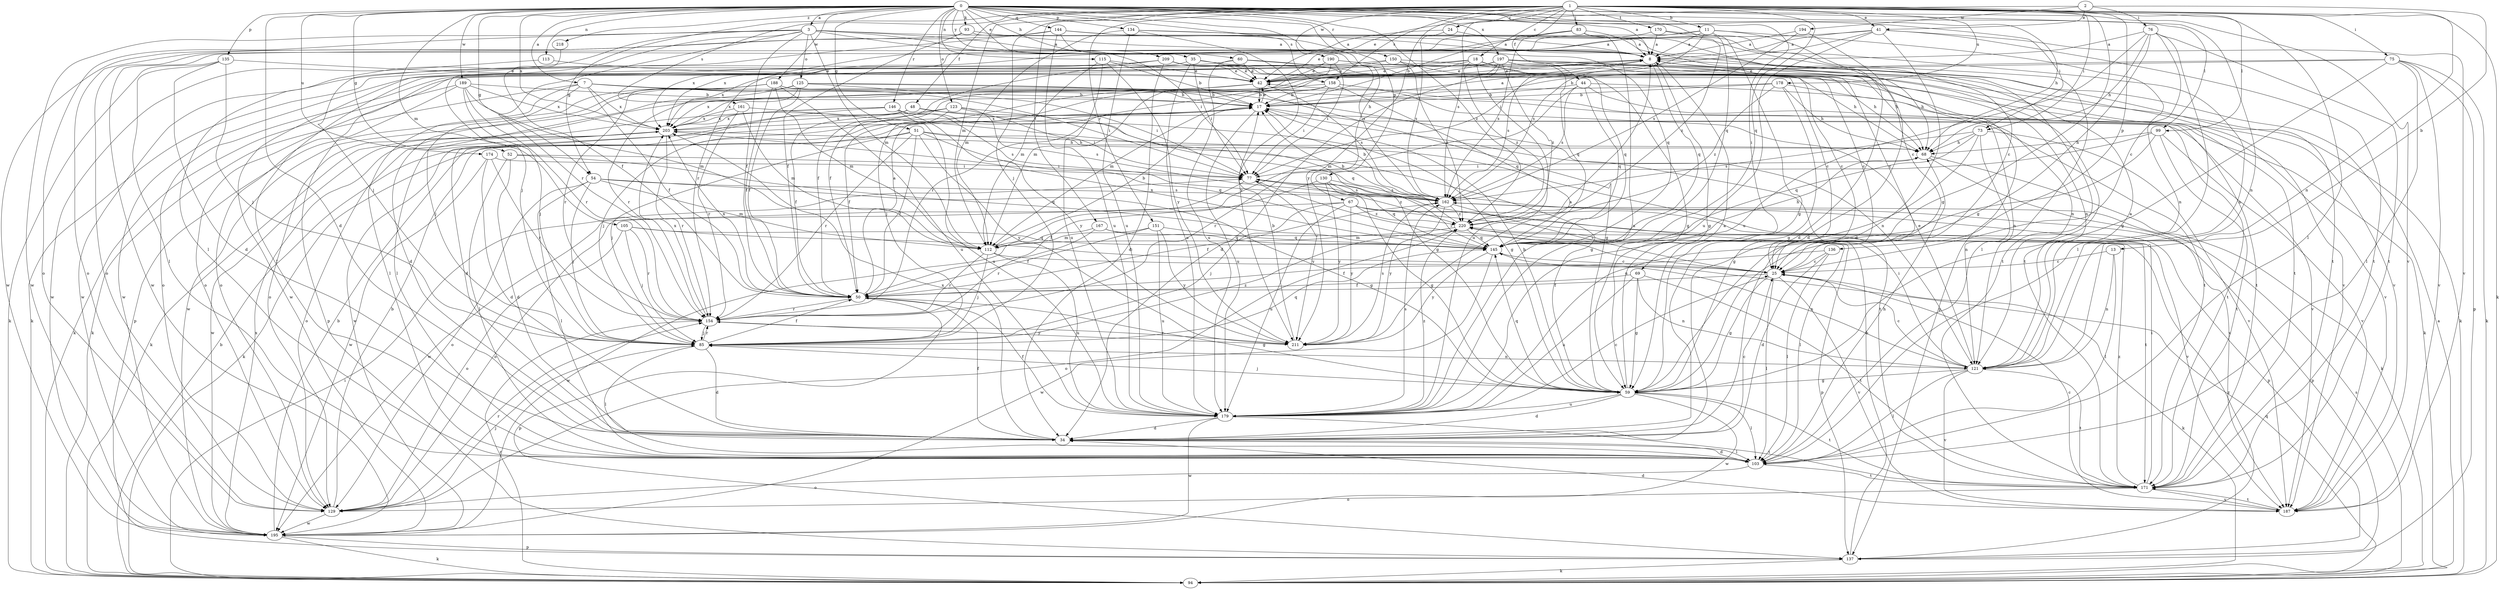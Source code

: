 strict digraph  {
0;
1;
2;
3;
7;
8;
11;
13;
17;
18;
24;
25;
34;
35;
41;
42;
44;
48;
50;
51;
52;
54;
59;
60;
67;
68;
69;
73;
75;
76;
77;
83;
85;
93;
94;
99;
103;
105;
112;
113;
115;
121;
123;
125;
129;
130;
134;
135;
136;
137;
144;
145;
146;
150;
151;
154;
158;
161;
162;
167;
170;
171;
174;
178;
179;
187;
188;
189;
190;
194;
195;
197;
203;
209;
211;
218;
220;
0 -> 3  [label=a];
0 -> 7  [label=a];
0 -> 8  [label=a];
0 -> 34  [label=d];
0 -> 35  [label=e];
0 -> 51  [label=g];
0 -> 52  [label=g];
0 -> 54  [label=g];
0 -> 60  [label=h];
0 -> 67  [label=h];
0 -> 68  [label=h];
0 -> 69  [label=i];
0 -> 73  [label=i];
0 -> 93  [label=k];
0 -> 99  [label=l];
0 -> 105  [label=m];
0 -> 113  [label=n];
0 -> 115  [label=n];
0 -> 121  [label=n];
0 -> 123  [label=o];
0 -> 130  [label=p];
0 -> 134  [label=p];
0 -> 135  [label=p];
0 -> 144  [label=q];
0 -> 145  [label=q];
0 -> 146  [label=r];
0 -> 150  [label=r];
0 -> 158  [label=s];
0 -> 174  [label=u];
0 -> 187  [label=v];
0 -> 188  [label=w];
0 -> 189  [label=w];
0 -> 197  [label=x];
0 -> 203  [label=x];
0 -> 209  [label=y];
0 -> 218  [label=z];
0 -> 220  [label=z];
1 -> 11  [label=b];
1 -> 18  [label=c];
1 -> 24  [label=c];
1 -> 41  [label=e];
1 -> 44  [label=f];
1 -> 48  [label=f];
1 -> 54  [label=g];
1 -> 59  [label=g];
1 -> 73  [label=i];
1 -> 75  [label=i];
1 -> 83  [label=j];
1 -> 85  [label=j];
1 -> 94  [label=k];
1 -> 99  [label=l];
1 -> 103  [label=l];
1 -> 112  [label=m];
1 -> 121  [label=n];
1 -> 136  [label=p];
1 -> 145  [label=q];
1 -> 151  [label=r];
1 -> 158  [label=s];
1 -> 161  [label=s];
1 -> 162  [label=s];
1 -> 167  [label=t];
1 -> 170  [label=t];
1 -> 178  [label=u];
1 -> 190  [label=w];
1 -> 211  [label=y];
2 -> 13  [label=b];
2 -> 41  [label=e];
2 -> 42  [label=e];
2 -> 76  [label=i];
2 -> 194  [label=w];
3 -> 8  [label=a];
3 -> 50  [label=f];
3 -> 77  [label=i];
3 -> 85  [label=j];
3 -> 103  [label=l];
3 -> 112  [label=m];
3 -> 125  [label=o];
3 -> 129  [label=o];
3 -> 145  [label=q];
3 -> 154  [label=r];
3 -> 171  [label=t];
3 -> 195  [label=w];
7 -> 17  [label=b];
7 -> 50  [label=f];
7 -> 77  [label=i];
7 -> 85  [label=j];
7 -> 94  [label=k];
7 -> 103  [label=l];
7 -> 121  [label=n];
7 -> 203  [label=x];
8 -> 42  [label=e];
8 -> 59  [label=g];
8 -> 68  [label=h];
8 -> 129  [label=o];
8 -> 145  [label=q];
8 -> 162  [label=s];
11 -> 8  [label=a];
11 -> 34  [label=d];
11 -> 42  [label=e];
11 -> 59  [label=g];
11 -> 121  [label=n];
11 -> 154  [label=r];
11 -> 162  [label=s];
13 -> 25  [label=c];
13 -> 103  [label=l];
13 -> 121  [label=n];
17 -> 8  [label=a];
17 -> 42  [label=e];
17 -> 171  [label=t];
17 -> 179  [label=u];
17 -> 203  [label=x];
18 -> 25  [label=c];
18 -> 42  [label=e];
18 -> 129  [label=o];
18 -> 145  [label=q];
18 -> 154  [label=r];
18 -> 179  [label=u];
18 -> 220  [label=z];
24 -> 8  [label=a];
24 -> 129  [label=o];
24 -> 162  [label=s];
25 -> 50  [label=f];
25 -> 59  [label=g];
25 -> 77  [label=i];
25 -> 94  [label=k];
25 -> 103  [label=l];
25 -> 187  [label=v];
34 -> 25  [label=c];
34 -> 50  [label=f];
34 -> 103  [label=l];
34 -> 203  [label=x];
35 -> 42  [label=e];
35 -> 77  [label=i];
35 -> 121  [label=n];
35 -> 179  [label=u];
35 -> 203  [label=x];
41 -> 8  [label=a];
41 -> 34  [label=d];
41 -> 77  [label=i];
41 -> 171  [label=t];
41 -> 179  [label=u];
41 -> 187  [label=v];
41 -> 195  [label=w];
42 -> 17  [label=b];
42 -> 85  [label=j];
42 -> 162  [label=s];
42 -> 203  [label=x];
44 -> 17  [label=b];
44 -> 112  [label=m];
44 -> 145  [label=q];
44 -> 162  [label=s];
44 -> 171  [label=t];
44 -> 187  [label=v];
48 -> 50  [label=f];
48 -> 59  [label=g];
48 -> 187  [label=v];
48 -> 195  [label=w];
48 -> 203  [label=x];
50 -> 8  [label=a];
50 -> 59  [label=g];
50 -> 137  [label=p];
50 -> 154  [label=r];
50 -> 203  [label=x];
51 -> 50  [label=f];
51 -> 68  [label=h];
51 -> 85  [label=j];
51 -> 94  [label=k];
51 -> 145  [label=q];
51 -> 154  [label=r];
51 -> 171  [label=t];
51 -> 211  [label=y];
52 -> 34  [label=d];
52 -> 77  [label=i];
52 -> 103  [label=l];
52 -> 145  [label=q];
54 -> 59  [label=g];
54 -> 85  [label=j];
54 -> 103  [label=l];
54 -> 112  [label=m];
54 -> 129  [label=o];
54 -> 162  [label=s];
59 -> 8  [label=a];
59 -> 17  [label=b];
59 -> 34  [label=d];
59 -> 85  [label=j];
59 -> 103  [label=l];
59 -> 145  [label=q];
59 -> 171  [label=t];
59 -> 179  [label=u];
59 -> 195  [label=w];
60 -> 25  [label=c];
60 -> 42  [label=e];
60 -> 94  [label=k];
60 -> 121  [label=n];
60 -> 179  [label=u];
67 -> 85  [label=j];
67 -> 129  [label=o];
67 -> 137  [label=p];
67 -> 171  [label=t];
67 -> 179  [label=u];
67 -> 187  [label=v];
67 -> 211  [label=y];
67 -> 220  [label=z];
68 -> 77  [label=i];
68 -> 94  [label=k];
68 -> 187  [label=v];
69 -> 50  [label=f];
69 -> 59  [label=g];
69 -> 121  [label=n];
69 -> 171  [label=t];
69 -> 179  [label=u];
73 -> 59  [label=g];
73 -> 68  [label=h];
73 -> 121  [label=n];
73 -> 145  [label=q];
73 -> 162  [label=s];
73 -> 187  [label=v];
75 -> 17  [label=b];
75 -> 42  [label=e];
75 -> 59  [label=g];
75 -> 94  [label=k];
75 -> 103  [label=l];
75 -> 137  [label=p];
75 -> 187  [label=v];
76 -> 8  [label=a];
76 -> 25  [label=c];
76 -> 59  [label=g];
76 -> 68  [label=h];
76 -> 103  [label=l];
76 -> 171  [label=t];
76 -> 179  [label=u];
77 -> 162  [label=s];
77 -> 195  [label=w];
77 -> 211  [label=y];
77 -> 220  [label=z];
83 -> 8  [label=a];
83 -> 17  [label=b];
83 -> 25  [label=c];
83 -> 103  [label=l];
83 -> 162  [label=s];
83 -> 179  [label=u];
83 -> 203  [label=x];
85 -> 34  [label=d];
85 -> 50  [label=f];
85 -> 103  [label=l];
85 -> 121  [label=n];
85 -> 145  [label=q];
85 -> 154  [label=r];
85 -> 220  [label=z];
93 -> 8  [label=a];
93 -> 50  [label=f];
93 -> 129  [label=o];
93 -> 171  [label=t];
94 -> 8  [label=a];
94 -> 17  [label=b];
94 -> 77  [label=i];
94 -> 145  [label=q];
94 -> 154  [label=r];
94 -> 162  [label=s];
99 -> 68  [label=h];
99 -> 154  [label=r];
99 -> 171  [label=t];
99 -> 179  [label=u];
99 -> 187  [label=v];
103 -> 34  [label=d];
103 -> 68  [label=h];
103 -> 129  [label=o];
103 -> 171  [label=t];
105 -> 25  [label=c];
105 -> 85  [label=j];
105 -> 129  [label=o];
105 -> 145  [label=q];
105 -> 154  [label=r];
112 -> 17  [label=b];
112 -> 85  [label=j];
112 -> 121  [label=n];
112 -> 154  [label=r];
112 -> 179  [label=u];
113 -> 42  [label=e];
113 -> 195  [label=w];
115 -> 17  [label=b];
115 -> 42  [label=e];
115 -> 112  [label=m];
115 -> 179  [label=u];
115 -> 211  [label=y];
121 -> 8  [label=a];
121 -> 25  [label=c];
121 -> 42  [label=e];
121 -> 59  [label=g];
121 -> 77  [label=i];
121 -> 103  [label=l];
121 -> 171  [label=t];
121 -> 187  [label=v];
123 -> 50  [label=f];
123 -> 77  [label=i];
123 -> 85  [label=j];
123 -> 145  [label=q];
123 -> 162  [label=s];
123 -> 203  [label=x];
125 -> 17  [label=b];
125 -> 50  [label=f];
125 -> 77  [label=i];
125 -> 103  [label=l];
125 -> 154  [label=r];
125 -> 171  [label=t];
125 -> 195  [label=w];
129 -> 17  [label=b];
129 -> 85  [label=j];
129 -> 154  [label=r];
129 -> 195  [label=w];
130 -> 50  [label=f];
130 -> 59  [label=g];
130 -> 145  [label=q];
130 -> 162  [label=s];
130 -> 211  [label=y];
134 -> 8  [label=a];
134 -> 25  [label=c];
134 -> 112  [label=m];
134 -> 179  [label=u];
134 -> 211  [label=y];
135 -> 34  [label=d];
135 -> 42  [label=e];
135 -> 85  [label=j];
135 -> 94  [label=k];
135 -> 103  [label=l];
136 -> 25  [label=c];
136 -> 34  [label=d];
136 -> 50  [label=f];
136 -> 103  [label=l];
137 -> 17  [label=b];
137 -> 94  [label=k];
137 -> 220  [label=z];
144 -> 8  [label=a];
144 -> 85  [label=j];
144 -> 162  [label=s];
144 -> 171  [label=t];
144 -> 179  [label=u];
144 -> 195  [label=w];
145 -> 25  [label=c];
145 -> 68  [label=h];
145 -> 195  [label=w];
145 -> 203  [label=x];
145 -> 211  [label=y];
146 -> 34  [label=d];
146 -> 59  [label=g];
146 -> 94  [label=k];
146 -> 162  [label=s];
146 -> 179  [label=u];
146 -> 203  [label=x];
146 -> 211  [label=y];
150 -> 25  [label=c];
150 -> 42  [label=e];
150 -> 68  [label=h];
150 -> 195  [label=w];
150 -> 220  [label=z];
151 -> 50  [label=f];
151 -> 112  [label=m];
151 -> 145  [label=q];
151 -> 179  [label=u];
151 -> 211  [label=y];
154 -> 85  [label=j];
154 -> 203  [label=x];
154 -> 211  [label=y];
158 -> 17  [label=b];
158 -> 77  [label=i];
158 -> 94  [label=k];
158 -> 112  [label=m];
158 -> 145  [label=q];
158 -> 203  [label=x];
161 -> 59  [label=g];
161 -> 112  [label=m];
161 -> 154  [label=r];
161 -> 203  [label=x];
162 -> 17  [label=b];
162 -> 25  [label=c];
162 -> 50  [label=f];
162 -> 137  [label=p];
162 -> 211  [label=y];
162 -> 220  [label=z];
167 -> 103  [label=l];
167 -> 145  [label=q];
167 -> 154  [label=r];
167 -> 195  [label=w];
170 -> 8  [label=a];
170 -> 121  [label=n];
170 -> 203  [label=x];
170 -> 220  [label=z];
171 -> 77  [label=i];
171 -> 129  [label=o];
171 -> 187  [label=v];
171 -> 220  [label=z];
174 -> 34  [label=d];
174 -> 77  [label=i];
174 -> 154  [label=r];
174 -> 195  [label=w];
178 -> 17  [label=b];
178 -> 59  [label=g];
178 -> 68  [label=h];
178 -> 121  [label=n];
178 -> 129  [label=o];
178 -> 220  [label=z];
179 -> 25  [label=c];
179 -> 34  [label=d];
179 -> 50  [label=f];
179 -> 162  [label=s];
179 -> 171  [label=t];
179 -> 195  [label=w];
179 -> 220  [label=z];
187 -> 25  [label=c];
187 -> 34  [label=d];
187 -> 171  [label=t];
188 -> 17  [label=b];
188 -> 34  [label=d];
188 -> 50  [label=f];
188 -> 59  [label=g];
188 -> 112  [label=m];
188 -> 137  [label=p];
188 -> 154  [label=r];
188 -> 179  [label=u];
189 -> 17  [label=b];
189 -> 85  [label=j];
189 -> 94  [label=k];
189 -> 112  [label=m];
189 -> 137  [label=p];
189 -> 154  [label=r];
189 -> 203  [label=x];
190 -> 42  [label=e];
190 -> 77  [label=i];
190 -> 94  [label=k];
190 -> 112  [label=m];
190 -> 187  [label=v];
190 -> 195  [label=w];
194 -> 8  [label=a];
194 -> 34  [label=d];
194 -> 162  [label=s];
195 -> 17  [label=b];
195 -> 94  [label=k];
195 -> 137  [label=p];
195 -> 203  [label=x];
197 -> 34  [label=d];
197 -> 42  [label=e];
197 -> 50  [label=f];
197 -> 68  [label=h];
197 -> 129  [label=o];
197 -> 137  [label=p];
197 -> 145  [label=q];
197 -> 187  [label=v];
197 -> 220  [label=z];
203 -> 68  [label=h];
203 -> 129  [label=o];
203 -> 154  [label=r];
203 -> 195  [label=w];
209 -> 25  [label=c];
209 -> 34  [label=d];
209 -> 42  [label=e];
209 -> 50  [label=f];
209 -> 59  [label=g];
209 -> 68  [label=h];
209 -> 103  [label=l];
209 -> 171  [label=t];
209 -> 195  [label=w];
211 -> 8  [label=a];
211 -> 17  [label=b];
211 -> 154  [label=r];
211 -> 162  [label=s];
218 -> 50  [label=f];
220 -> 17  [label=b];
220 -> 112  [label=m];
220 -> 129  [label=o];
220 -> 137  [label=p];
220 -> 145  [label=q];
}
